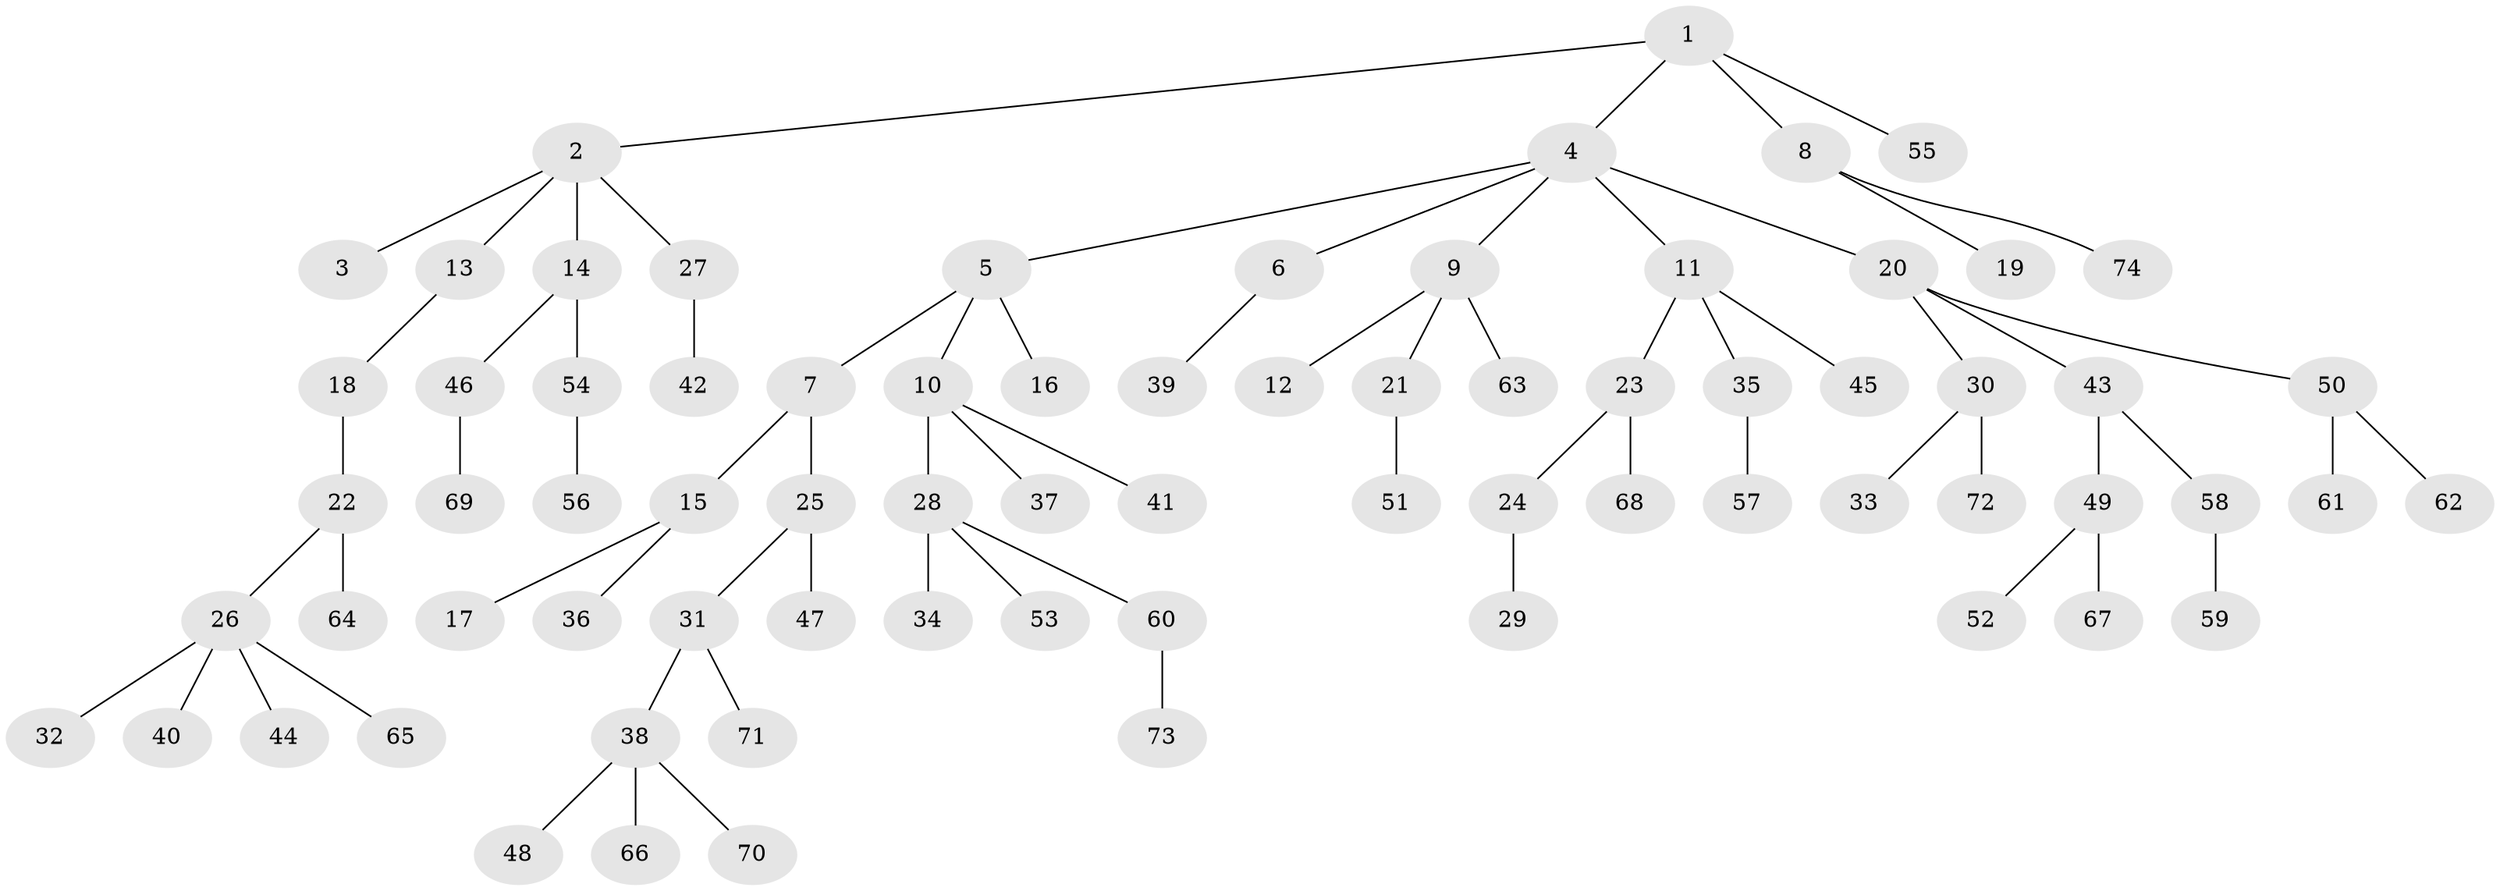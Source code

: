// Generated by graph-tools (version 1.1) at 2025/37/03/09/25 02:37:09]
// undirected, 74 vertices, 73 edges
graph export_dot {
graph [start="1"]
  node [color=gray90,style=filled];
  1;
  2;
  3;
  4;
  5;
  6;
  7;
  8;
  9;
  10;
  11;
  12;
  13;
  14;
  15;
  16;
  17;
  18;
  19;
  20;
  21;
  22;
  23;
  24;
  25;
  26;
  27;
  28;
  29;
  30;
  31;
  32;
  33;
  34;
  35;
  36;
  37;
  38;
  39;
  40;
  41;
  42;
  43;
  44;
  45;
  46;
  47;
  48;
  49;
  50;
  51;
  52;
  53;
  54;
  55;
  56;
  57;
  58;
  59;
  60;
  61;
  62;
  63;
  64;
  65;
  66;
  67;
  68;
  69;
  70;
  71;
  72;
  73;
  74;
  1 -- 2;
  1 -- 4;
  1 -- 8;
  1 -- 55;
  2 -- 3;
  2 -- 13;
  2 -- 14;
  2 -- 27;
  4 -- 5;
  4 -- 6;
  4 -- 9;
  4 -- 11;
  4 -- 20;
  5 -- 7;
  5 -- 10;
  5 -- 16;
  6 -- 39;
  7 -- 15;
  7 -- 25;
  8 -- 19;
  8 -- 74;
  9 -- 12;
  9 -- 21;
  9 -- 63;
  10 -- 28;
  10 -- 37;
  10 -- 41;
  11 -- 23;
  11 -- 35;
  11 -- 45;
  13 -- 18;
  14 -- 46;
  14 -- 54;
  15 -- 17;
  15 -- 36;
  18 -- 22;
  20 -- 30;
  20 -- 43;
  20 -- 50;
  21 -- 51;
  22 -- 26;
  22 -- 64;
  23 -- 24;
  23 -- 68;
  24 -- 29;
  25 -- 31;
  25 -- 47;
  26 -- 32;
  26 -- 40;
  26 -- 44;
  26 -- 65;
  27 -- 42;
  28 -- 34;
  28 -- 53;
  28 -- 60;
  30 -- 33;
  30 -- 72;
  31 -- 38;
  31 -- 71;
  35 -- 57;
  38 -- 48;
  38 -- 66;
  38 -- 70;
  43 -- 49;
  43 -- 58;
  46 -- 69;
  49 -- 52;
  49 -- 67;
  50 -- 61;
  50 -- 62;
  54 -- 56;
  58 -- 59;
  60 -- 73;
}
